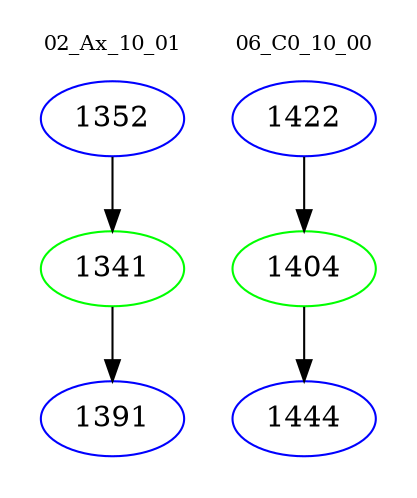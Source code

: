 digraph{
subgraph cluster_0 {
color = white
label = "02_Ax_10_01";
fontsize=10;
T0_1352 [label="1352", color="blue"]
T0_1352 -> T0_1341 [color="black"]
T0_1341 [label="1341", color="green"]
T0_1341 -> T0_1391 [color="black"]
T0_1391 [label="1391", color="blue"]
}
subgraph cluster_1 {
color = white
label = "06_C0_10_00";
fontsize=10;
T1_1422 [label="1422", color="blue"]
T1_1422 -> T1_1404 [color="black"]
T1_1404 [label="1404", color="green"]
T1_1404 -> T1_1444 [color="black"]
T1_1444 [label="1444", color="blue"]
}
}
